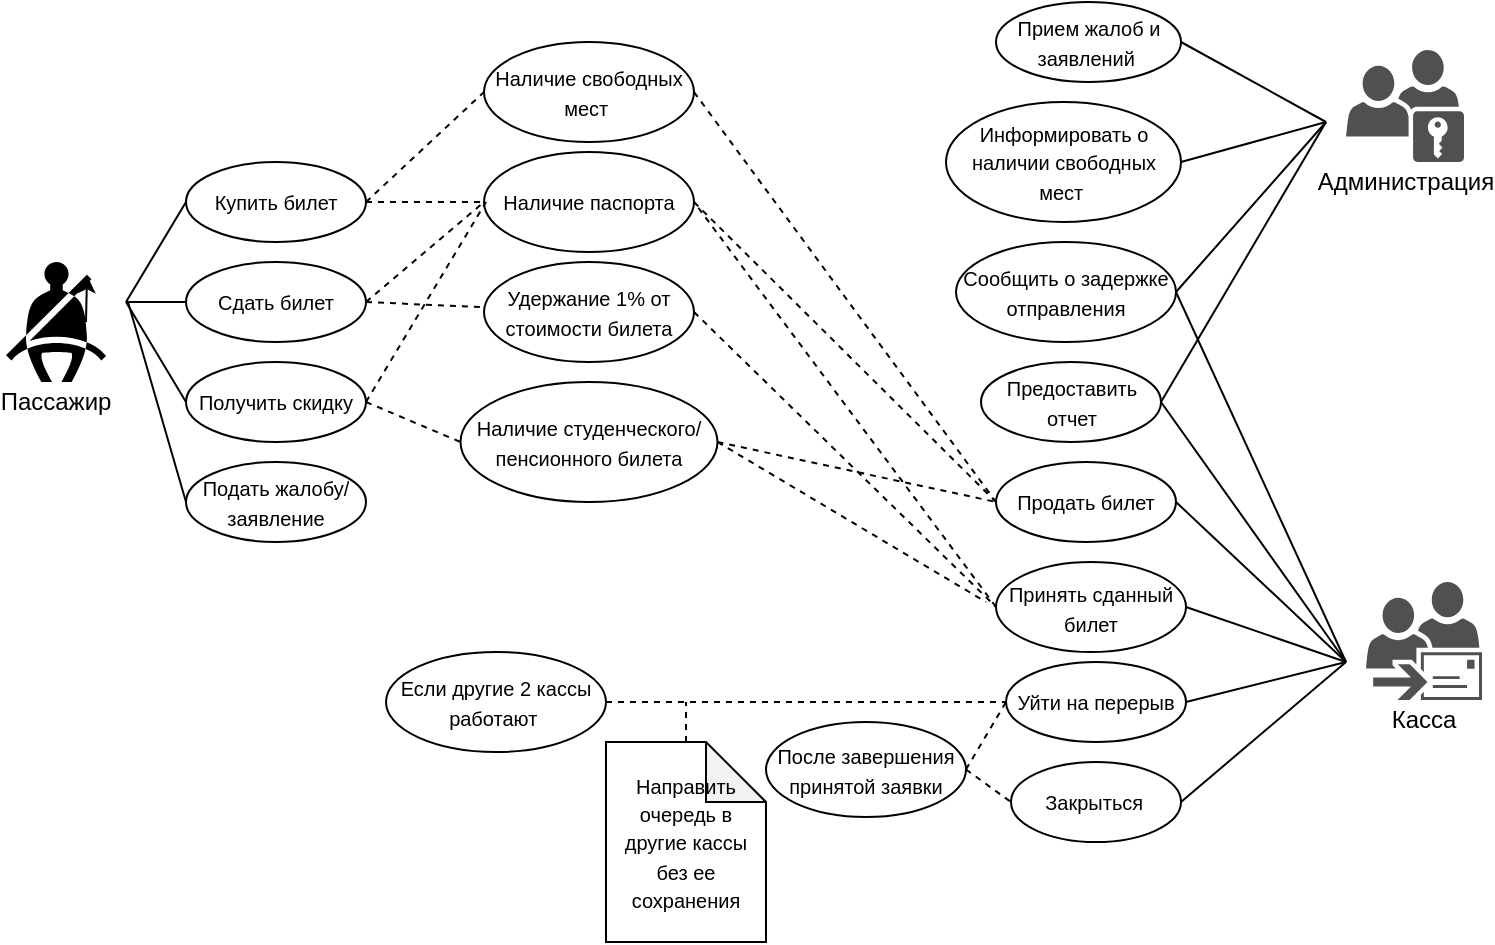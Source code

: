 <mxfile version="13.10.3" type="github">
  <diagram id="C5RBs43oDa-KdzZeNtuy" name="Page-1">
    <mxGraphModel dx="582" dy="1556" grid="1" gridSize="10" guides="1" tooltips="1" connect="1" arrows="1" fold="1" page="1" pageScale="1" pageWidth="827" pageHeight="1169" math="0" shadow="0">
      <root>
        <mxCell id="WIyWlLk6GJQsqaUBKTNV-0" />
        <mxCell id="WIyWlLk6GJQsqaUBKTNV-1" parent="WIyWlLk6GJQsqaUBKTNV-0" />
        <mxCell id="f7wdTwSCjIjWg6UEDFdK-22" value="" style="shape=mxgraph.signs.transportation.seat_belt;html=1;pointerEvents=1;fillColor=#000000;strokeColor=none;verticalLabelPosition=bottom;verticalAlign=top;align=center;" parent="WIyWlLk6GJQsqaUBKTNV-1" vertex="1">
          <mxGeometry x="70" y="60" width="50" height="60" as="geometry" />
        </mxCell>
        <mxCell id="f7wdTwSCjIjWg6UEDFdK-23" value="" style="pointerEvents=1;shadow=0;dashed=0;html=1;strokeColor=none;fillColor=#505050;labelPosition=center;verticalLabelPosition=bottom;verticalAlign=top;outlineConnect=0;align=center;shape=mxgraph.office.users.dynamic_distribution_group;" parent="WIyWlLk6GJQsqaUBKTNV-1" vertex="1">
          <mxGeometry x="750" y="220" width="58" height="59" as="geometry" />
        </mxCell>
        <mxCell id="f7wdTwSCjIjWg6UEDFdK-59" value="" style="endArrow=none;dashed=1;html=1;exitX=0.5;exitY=0;exitDx=0;exitDy=0;exitPerimeter=0;" parent="WIyWlLk6GJQsqaUBKTNV-1" source="ywaL2FlmHNc8roGdRpwy-1" edge="1">
          <mxGeometry width="50" height="50" relative="1" as="geometry">
            <mxPoint x="328" y="320" as="sourcePoint" />
            <mxPoint x="410" y="280" as="targetPoint" />
          </mxGeometry>
        </mxCell>
        <mxCell id="L67WB2BqQXpDFs7ZTnaK-0" value="&lt;font style=&quot;font-size: 10px&quot;&gt;Купить билет&lt;/font&gt;" style="ellipse;whiteSpace=wrap;html=1;" parent="WIyWlLk6GJQsqaUBKTNV-1" vertex="1">
          <mxGeometry x="160" y="10" width="90" height="40" as="geometry" />
        </mxCell>
        <mxCell id="L67WB2BqQXpDFs7ZTnaK-1" value="&lt;font style=&quot;font-size: 10px&quot;&gt;Сдать билет&lt;/font&gt;" style="ellipse;whiteSpace=wrap;html=1;" parent="WIyWlLk6GJQsqaUBKTNV-1" vertex="1">
          <mxGeometry x="160" y="60" width="90" height="40" as="geometry" />
        </mxCell>
        <mxCell id="L67WB2BqQXpDFs7ZTnaK-2" value="&lt;font style=&quot;font-size: 10px&quot;&gt;Получить скидку&lt;/font&gt;" style="ellipse;whiteSpace=wrap;html=1;" parent="WIyWlLk6GJQsqaUBKTNV-1" vertex="1">
          <mxGeometry x="160" y="110" width="90" height="40" as="geometry" />
        </mxCell>
        <mxCell id="L67WB2BqQXpDFs7ZTnaK-4" value="&lt;span style=&quot;font-size: 10px&quot;&gt;Наличие свободных мест&amp;nbsp;&lt;/span&gt;" style="ellipse;whiteSpace=wrap;html=1;" parent="WIyWlLk6GJQsqaUBKTNV-1" vertex="1">
          <mxGeometry x="309" y="-50" width="105" height="50" as="geometry" />
        </mxCell>
        <mxCell id="L67WB2BqQXpDFs7ZTnaK-5" value="&lt;span style=&quot;font-size: 10px&quot;&gt;Наличие паспорта&lt;/span&gt;" style="ellipse;whiteSpace=wrap;html=1;" parent="WIyWlLk6GJQsqaUBKTNV-1" vertex="1">
          <mxGeometry x="309" y="5" width="105" height="50" as="geometry" />
        </mxCell>
        <mxCell id="L67WB2BqQXpDFs7ZTnaK-8" value="&lt;span style=&quot;font-size: 10px&quot;&gt;Наличие студенческого/пенсионного билета&lt;/span&gt;" style="ellipse;whiteSpace=wrap;html=1;" parent="WIyWlLk6GJQsqaUBKTNV-1" vertex="1">
          <mxGeometry x="297.25" y="120" width="128.5" height="60" as="geometry" />
        </mxCell>
        <mxCell id="L67WB2BqQXpDFs7ZTnaK-6" value="&lt;span style=&quot;font-size: 10px&quot;&gt;Удержание 1% от стоимости билета&lt;/span&gt;" style="ellipse;whiteSpace=wrap;html=1;" parent="WIyWlLk6GJQsqaUBKTNV-1" vertex="1">
          <mxGeometry x="309" y="60" width="105" height="50" as="geometry" />
        </mxCell>
        <mxCell id="p_SPjtKvWzL-hsWBa0IK-1" value="&lt;span style=&quot;font-size: 10px&quot;&gt;Продать билет&lt;/span&gt;" style="ellipse;whiteSpace=wrap;html=1;" parent="WIyWlLk6GJQsqaUBKTNV-1" vertex="1">
          <mxGeometry x="565" y="160" width="90" height="40" as="geometry" />
        </mxCell>
        <mxCell id="p_SPjtKvWzL-hsWBa0IK-4" value="&lt;span style=&quot;font-size: 10px&quot;&gt;Принять сданный билет&lt;/span&gt;&lt;span style=&quot;color: rgba(0 , 0 , 0 , 0) ; font-family: monospace ; font-size: 0px&quot;&gt;%3CmxGraphModel%3E%3Croot%3E%3CmxCell%20id%3D%220%22%2F%3E%3CmxCell%20id%3D%221%22%20parent%3D%220%22%2F%3E%3CmxCell%20id%3D%222%22%20value%3D%22%26lt%3Bspan%20style%3D%26quot%3Bfont-size%3A%2010px%26quot%3B%26gt%3B%D0%9F%D1%80%D0%BE%D0%B4%D0%B0%D1%82%D1%8C%20%D0%B1%D0%B8%D0%BB%D0%B5%D1%82%26lt%3B%2Fspan%26gt%3B%22%20style%3D%22ellipse%3BwhiteSpace%3Dwrap%3Bhtml%3D1%3B%22%20vertex%3D%221%22%20parent%3D%221%22%3E%3CmxGeometry%20x%3D%22580%22%20y%3D%22135%22%20width%3D%2290%22%20height%3D%2240%22%20as%3D%22geometry%22%2F%3E%3C%2FmxCell%3E%3C%2Froot%3E%3C%2FmxGraphModel%3E&lt;/span&gt;" style="ellipse;whiteSpace=wrap;html=1;" parent="WIyWlLk6GJQsqaUBKTNV-1" vertex="1">
          <mxGeometry x="565" y="210" width="95" height="45" as="geometry" />
        </mxCell>
        <mxCell id="p_SPjtKvWzL-hsWBa0IK-5" value="&lt;span style=&quot;font-size: 10px&quot;&gt;Уйти на перерыв&lt;/span&gt;" style="ellipse;whiteSpace=wrap;html=1;" parent="WIyWlLk6GJQsqaUBKTNV-1" vertex="1">
          <mxGeometry x="570" y="260" width="90" height="40" as="geometry" />
        </mxCell>
        <mxCell id="p_SPjtKvWzL-hsWBa0IK-7" value="&lt;span style=&quot;font-size: 10px&quot;&gt;Предоставить&lt;br&gt;отчет&lt;/span&gt;" style="ellipse;whiteSpace=wrap;html=1;" parent="WIyWlLk6GJQsqaUBKTNV-1" vertex="1">
          <mxGeometry x="557.5" y="110" width="90" height="40" as="geometry" />
        </mxCell>
        <mxCell id="p_SPjtKvWzL-hsWBa0IK-8" value="&lt;span style=&quot;font-size: 10px&quot;&gt;Закрыться&amp;nbsp;&lt;/span&gt;" style="ellipse;whiteSpace=wrap;html=1;" parent="WIyWlLk6GJQsqaUBKTNV-1" vertex="1">
          <mxGeometry x="572.5" y="310" width="85" height="40" as="geometry" />
        </mxCell>
        <mxCell id="p_SPjtKvWzL-hsWBa0IK-10" value="&lt;span style=&quot;font-size: 10px&quot;&gt;Сообщить о задержке отправления&lt;/span&gt;" style="ellipse;whiteSpace=wrap;html=1;" parent="WIyWlLk6GJQsqaUBKTNV-1" vertex="1">
          <mxGeometry x="545" y="50" width="110" height="50" as="geometry" />
        </mxCell>
        <mxCell id="p_SPjtKvWzL-hsWBa0IK-11" value="&lt;span style=&quot;font-size: 10px&quot;&gt;Если другие 2 кассы работают&amp;nbsp;&lt;/span&gt;" style="ellipse;whiteSpace=wrap;html=1;" parent="WIyWlLk6GJQsqaUBKTNV-1" vertex="1">
          <mxGeometry x="260" y="255" width="110" height="50" as="geometry" />
        </mxCell>
        <mxCell id="p_SPjtKvWzL-hsWBa0IK-12" value="&lt;span style=&quot;font-size: 10px&quot;&gt;После завершения принятой заявки&lt;/span&gt;" style="ellipse;whiteSpace=wrap;html=1;" parent="WIyWlLk6GJQsqaUBKTNV-1" vertex="1">
          <mxGeometry x="450" y="290" width="100" height="47.5" as="geometry" />
        </mxCell>
        <mxCell id="p_SPjtKvWzL-hsWBa0IK-15" value="" style="pointerEvents=1;shadow=0;dashed=0;html=1;strokeColor=none;fillColor=#505050;labelPosition=center;verticalLabelPosition=bottom;verticalAlign=top;outlineConnect=0;align=center;shape=mxgraph.office.security.role_group;" parent="WIyWlLk6GJQsqaUBKTNV-1" vertex="1">
          <mxGeometry x="740" y="-46" width="59" height="56" as="geometry" />
        </mxCell>
        <mxCell id="p_SPjtKvWzL-hsWBa0IK-20" value="" style="endArrow=none;html=1;entryX=0;entryY=0.5;entryDx=0;entryDy=0;" parent="WIyWlLk6GJQsqaUBKTNV-1" target="L67WB2BqQXpDFs7ZTnaK-0" edge="1">
          <mxGeometry width="50" height="50" relative="1" as="geometry">
            <mxPoint x="130" y="80" as="sourcePoint" />
            <mxPoint x="490" y="40" as="targetPoint" />
          </mxGeometry>
        </mxCell>
        <mxCell id="p_SPjtKvWzL-hsWBa0IK-21" value="" style="endArrow=none;html=1;entryX=0;entryY=0.5;entryDx=0;entryDy=0;" parent="WIyWlLk6GJQsqaUBKTNV-1" target="L67WB2BqQXpDFs7ZTnaK-1" edge="1">
          <mxGeometry width="50" height="50" relative="1" as="geometry">
            <mxPoint x="130" y="80" as="sourcePoint" />
            <mxPoint x="170" y="40" as="targetPoint" />
          </mxGeometry>
        </mxCell>
        <mxCell id="p_SPjtKvWzL-hsWBa0IK-22" style="edgeStyle=orthogonalEdgeStyle;rounded=0;orthogonalLoop=1;jettySize=auto;html=1;exitX=0.8;exitY=0.5;exitDx=0;exitDy=0;exitPerimeter=0;entryX=0.81;entryY=0.11;entryDx=0;entryDy=0;entryPerimeter=0;" parent="WIyWlLk6GJQsqaUBKTNV-1" source="f7wdTwSCjIjWg6UEDFdK-22" target="f7wdTwSCjIjWg6UEDFdK-22" edge="1">
          <mxGeometry relative="1" as="geometry" />
        </mxCell>
        <mxCell id="p_SPjtKvWzL-hsWBa0IK-23" value="" style="endArrow=none;html=1;exitX=0;exitY=0.5;exitDx=0;exitDy=0;" parent="WIyWlLk6GJQsqaUBKTNV-1" source="L67WB2BqQXpDFs7ZTnaK-2" edge="1">
          <mxGeometry width="50" height="50" relative="1" as="geometry">
            <mxPoint x="130" y="190" as="sourcePoint" />
            <mxPoint x="130" y="80" as="targetPoint" />
          </mxGeometry>
        </mxCell>
        <mxCell id="p_SPjtKvWzL-hsWBa0IK-33" value="" style="endArrow=none;html=1;exitX=1;exitY=0.5;exitDx=0;exitDy=0;" parent="WIyWlLk6GJQsqaUBKTNV-1" source="p_SPjtKvWzL-hsWBa0IK-5" edge="1">
          <mxGeometry width="50" height="50" relative="1" as="geometry">
            <mxPoint x="680" y="290" as="sourcePoint" />
            <mxPoint x="740" y="260" as="targetPoint" />
          </mxGeometry>
        </mxCell>
        <mxCell id="p_SPjtKvWzL-hsWBa0IK-34" value="" style="endArrow=none;html=1;exitX=1;exitY=0.5;exitDx=0;exitDy=0;" parent="WIyWlLk6GJQsqaUBKTNV-1" source="p_SPjtKvWzL-hsWBa0IK-4" edge="1">
          <mxGeometry width="50" height="50" relative="1" as="geometry">
            <mxPoint x="675" y="270" as="sourcePoint" />
            <mxPoint x="740" y="260" as="targetPoint" />
          </mxGeometry>
        </mxCell>
        <mxCell id="p_SPjtKvWzL-hsWBa0IK-35" value="" style="endArrow=none;html=1;exitX=1;exitY=0.5;exitDx=0;exitDy=0;" parent="WIyWlLk6GJQsqaUBKTNV-1" source="p_SPjtKvWzL-hsWBa0IK-7" edge="1">
          <mxGeometry width="50" height="50" relative="1" as="geometry">
            <mxPoint x="680" y="340" as="sourcePoint" />
            <mxPoint x="740" y="260" as="targetPoint" />
          </mxGeometry>
        </mxCell>
        <mxCell id="p_SPjtKvWzL-hsWBa0IK-36" value="" style="endArrow=none;html=1;exitX=1;exitY=0.5;exitDx=0;exitDy=0;" parent="WIyWlLk6GJQsqaUBKTNV-1" source="p_SPjtKvWzL-hsWBa0IK-1" edge="1">
          <mxGeometry width="50" height="50" relative="1" as="geometry">
            <mxPoint x="670" y="270" as="sourcePoint" />
            <mxPoint x="740" y="260" as="targetPoint" />
          </mxGeometry>
        </mxCell>
        <mxCell id="p_SPjtKvWzL-hsWBa0IK-37" value="" style="endArrow=none;html=1;exitX=1;exitY=0.5;exitDx=0;exitDy=0;" parent="WIyWlLk6GJQsqaUBKTNV-1" source="p_SPjtKvWzL-hsWBa0IK-10" edge="1">
          <mxGeometry width="50" height="50" relative="1" as="geometry">
            <mxPoint x="680" y="425" as="sourcePoint" />
            <mxPoint x="740" y="260" as="targetPoint" />
          </mxGeometry>
        </mxCell>
        <mxCell id="p_SPjtKvWzL-hsWBa0IK-41" value="" style="endArrow=none;dashed=1;html=1;exitX=1;exitY=0.5;exitDx=0;exitDy=0;entryX=0;entryY=0.5;entryDx=0;entryDy=0;" parent="WIyWlLk6GJQsqaUBKTNV-1" source="L67WB2BqQXpDFs7ZTnaK-0" target="L67WB2BqQXpDFs7ZTnaK-5" edge="1">
          <mxGeometry width="50" height="50" relative="1" as="geometry">
            <mxPoint x="450" y="210" as="sourcePoint" />
            <mxPoint x="500" y="160" as="targetPoint" />
          </mxGeometry>
        </mxCell>
        <mxCell id="p_SPjtKvWzL-hsWBa0IK-42" value="" style="endArrow=none;dashed=1;html=1;exitX=1;exitY=0.5;exitDx=0;exitDy=0;" parent="WIyWlLk6GJQsqaUBKTNV-1" source="L67WB2BqQXpDFs7ZTnaK-1" target="L67WB2BqQXpDFs7ZTnaK-6" edge="1">
          <mxGeometry width="50" height="50" relative="1" as="geometry">
            <mxPoint x="250" y="120" as="sourcePoint" />
            <mxPoint x="311" y="75" as="targetPoint" />
          </mxGeometry>
        </mxCell>
        <mxCell id="p_SPjtKvWzL-hsWBa0IK-43" value="" style="endArrow=none;dashed=1;html=1;exitX=1;exitY=0.5;exitDx=0;exitDy=0;entryX=0;entryY=0.5;entryDx=0;entryDy=0;" parent="WIyWlLk6GJQsqaUBKTNV-1" source="L67WB2BqQXpDFs7ZTnaK-4" target="p_SPjtKvWzL-hsWBa0IK-1" edge="1">
          <mxGeometry width="50" height="50" relative="1" as="geometry">
            <mxPoint x="450" y="60" as="sourcePoint" />
            <mxPoint x="570" y="170" as="targetPoint" />
          </mxGeometry>
        </mxCell>
        <mxCell id="p_SPjtKvWzL-hsWBa0IK-44" value="" style="endArrow=none;dashed=1;html=1;exitX=1;exitY=0.5;exitDx=0;exitDy=0;entryX=0;entryY=0.5;entryDx=0;entryDy=0;" parent="WIyWlLk6GJQsqaUBKTNV-1" source="L67WB2BqQXpDFs7ZTnaK-0" target="L67WB2BqQXpDFs7ZTnaK-4" edge="1">
          <mxGeometry width="50" height="50" relative="1" as="geometry">
            <mxPoint x="450" y="60" as="sourcePoint" />
            <mxPoint x="270" y="-30" as="targetPoint" />
          </mxGeometry>
        </mxCell>
        <mxCell id="p_SPjtKvWzL-hsWBa0IK-45" value="" style="endArrow=none;dashed=1;html=1;entryX=0;entryY=0.5;entryDx=0;entryDy=0;exitX=1;exitY=0.5;exitDx=0;exitDy=0;" parent="WIyWlLk6GJQsqaUBKTNV-1" source="L67WB2BqQXpDFs7ZTnaK-1" target="L67WB2BqQXpDFs7ZTnaK-5" edge="1">
          <mxGeometry width="50" height="50" relative="1" as="geometry">
            <mxPoint x="264" y="40" as="sourcePoint" />
            <mxPoint x="314" y="-10" as="targetPoint" />
          </mxGeometry>
        </mxCell>
        <mxCell id="p_SPjtKvWzL-hsWBa0IK-47" value="" style="endArrow=none;dashed=1;html=1;exitX=1;exitY=0.5;exitDx=0;exitDy=0;entryX=0;entryY=0.5;entryDx=0;entryDy=0;" parent="WIyWlLk6GJQsqaUBKTNV-1" source="L67WB2BqQXpDFs7ZTnaK-2" target="L67WB2BqQXpDFs7ZTnaK-8" edge="1">
          <mxGeometry width="50" height="50" relative="1" as="geometry">
            <mxPoint x="260" y="95" as="sourcePoint" />
            <mxPoint x="319" y="95" as="targetPoint" />
          </mxGeometry>
        </mxCell>
        <mxCell id="p_SPjtKvWzL-hsWBa0IK-48" value="" style="endArrow=none;dashed=1;html=1;entryX=1;entryY=0.5;entryDx=0;entryDy=0;exitX=0;exitY=0.5;exitDx=0;exitDy=0;" parent="WIyWlLk6GJQsqaUBKTNV-1" source="p_SPjtKvWzL-hsWBa0IK-4" target="L67WB2BqQXpDFs7ZTnaK-5" edge="1">
          <mxGeometry width="50" height="50" relative="1" as="geometry">
            <mxPoint x="432" y="153" as="sourcePoint" />
            <mxPoint x="530" y="170" as="targetPoint" />
          </mxGeometry>
        </mxCell>
        <mxCell id="p_SPjtKvWzL-hsWBa0IK-49" value="" style="endArrow=none;dashed=1;html=1;exitX=1;exitY=0.5;exitDx=0;exitDy=0;entryX=0;entryY=0.5;entryDx=0;entryDy=0;" parent="WIyWlLk6GJQsqaUBKTNV-1" source="L67WB2BqQXpDFs7ZTnaK-6" target="p_SPjtKvWzL-hsWBa0IK-4" edge="1">
          <mxGeometry width="50" height="50" relative="1" as="geometry">
            <mxPoint x="450" y="210" as="sourcePoint" />
            <mxPoint x="500" y="160" as="targetPoint" />
          </mxGeometry>
        </mxCell>
        <mxCell id="p_SPjtKvWzL-hsWBa0IK-50" value="" style="endArrow=none;dashed=1;html=1;exitX=1;exitY=0.5;exitDx=0;exitDy=0;entryX=0;entryY=0.5;entryDx=0;entryDy=0;" parent="WIyWlLk6GJQsqaUBKTNV-1" source="L67WB2BqQXpDFs7ZTnaK-5" target="p_SPjtKvWzL-hsWBa0IK-1" edge="1">
          <mxGeometry width="50" height="50" relative="1" as="geometry">
            <mxPoint x="450" y="210" as="sourcePoint" />
            <mxPoint x="550" y="170" as="targetPoint" />
          </mxGeometry>
        </mxCell>
        <mxCell id="p_SPjtKvWzL-hsWBa0IK-51" value="" style="endArrow=none;dashed=1;html=1;exitX=1;exitY=0.5;exitDx=0;exitDy=0;entryX=0;entryY=0.5;entryDx=0;entryDy=0;" parent="WIyWlLk6GJQsqaUBKTNV-1" source="L67WB2BqQXpDFs7ZTnaK-8" target="p_SPjtKvWzL-hsWBa0IK-1" edge="1">
          <mxGeometry width="50" height="50" relative="1" as="geometry">
            <mxPoint x="450" y="210" as="sourcePoint" />
            <mxPoint x="500" y="160" as="targetPoint" />
          </mxGeometry>
        </mxCell>
        <mxCell id="p_SPjtKvWzL-hsWBa0IK-52" value="" style="endArrow=none;dashed=1;html=1;exitX=1;exitY=0.5;exitDx=0;exitDy=0;entryX=0;entryY=0.5;entryDx=0;entryDy=0;" parent="WIyWlLk6GJQsqaUBKTNV-1" source="p_SPjtKvWzL-hsWBa0IK-11" target="p_SPjtKvWzL-hsWBa0IK-5" edge="1">
          <mxGeometry width="50" height="50" relative="1" as="geometry">
            <mxPoint x="400" y="300" as="sourcePoint" />
            <mxPoint x="570" y="295" as="targetPoint" />
          </mxGeometry>
        </mxCell>
        <mxCell id="p_SPjtKvWzL-hsWBa0IK-56" value="" style="endArrow=none;dashed=1;html=1;entryX=0;entryY=0.5;entryDx=0;entryDy=0;exitX=1;exitY=0.5;exitDx=0;exitDy=0;" parent="WIyWlLk6GJQsqaUBKTNV-1" source="p_SPjtKvWzL-hsWBa0IK-12" target="p_SPjtKvWzL-hsWBa0IK-8" edge="1">
          <mxGeometry width="50" height="50" relative="1" as="geometry">
            <mxPoint x="530" y="360" as="sourcePoint" />
            <mxPoint x="610" y="340" as="targetPoint" />
          </mxGeometry>
        </mxCell>
        <mxCell id="p_SPjtKvWzL-hsWBa0IK-57" value="" style="endArrow=none;dashed=1;html=1;exitX=1;exitY=0.5;exitDx=0;exitDy=0;entryX=0;entryY=0.5;entryDx=0;entryDy=0;" parent="WIyWlLk6GJQsqaUBKTNV-1" source="p_SPjtKvWzL-hsWBa0IK-12" target="p_SPjtKvWzL-hsWBa0IK-5" edge="1">
          <mxGeometry width="50" height="50" relative="1" as="geometry">
            <mxPoint x="560" y="390" as="sourcePoint" />
            <mxPoint x="610" y="340" as="targetPoint" />
          </mxGeometry>
        </mxCell>
        <mxCell id="p_SPjtKvWzL-hsWBa0IK-58" value="" style="endArrow=none;html=1;entryX=1;entryY=0.5;entryDx=0;entryDy=0;" parent="WIyWlLk6GJQsqaUBKTNV-1" target="p_SPjtKvWzL-hsWBa0IK-8" edge="1">
          <mxGeometry width="50" height="50" relative="1" as="geometry">
            <mxPoint x="740" y="260" as="sourcePoint" />
            <mxPoint x="550" y="400" as="targetPoint" />
          </mxGeometry>
        </mxCell>
        <mxCell id="ywaL2FlmHNc8roGdRpwy-1" value="&lt;span style=&quot;font-size: 10px&quot;&gt;Направить очередь в другие кассы без ее сохранения&lt;/span&gt;" style="shape=note;whiteSpace=wrap;html=1;backgroundOutline=1;darkOpacity=0.05;" parent="WIyWlLk6GJQsqaUBKTNV-1" vertex="1">
          <mxGeometry x="370" y="300" width="80" height="100" as="geometry" />
        </mxCell>
        <mxCell id="ywaL2FlmHNc8roGdRpwy-2" value="&lt;span style=&quot;font-size: 10px&quot;&gt;Информировать о наличии свободных мест&amp;nbsp;&lt;/span&gt;" style="ellipse;whiteSpace=wrap;html=1;" parent="WIyWlLk6GJQsqaUBKTNV-1" vertex="1">
          <mxGeometry x="540" y="-20" width="117.5" height="60" as="geometry" />
        </mxCell>
        <mxCell id="ywaL2FlmHNc8roGdRpwy-3" value="" style="endArrow=none;html=1;entryX=1;entryY=0.5;entryDx=0;entryDy=0;" parent="WIyWlLk6GJQsqaUBKTNV-1" target="ywaL2FlmHNc8roGdRpwy-2" edge="1">
          <mxGeometry width="50" height="50" relative="1" as="geometry">
            <mxPoint x="730" y="-10" as="sourcePoint" />
            <mxPoint x="620" y="-120" as="targetPoint" />
          </mxGeometry>
        </mxCell>
        <mxCell id="ywaL2FlmHNc8roGdRpwy-4" value="" style="endArrow=none;html=1;entryX=1;entryY=0.5;entryDx=0;entryDy=0;" parent="WIyWlLk6GJQsqaUBKTNV-1" target="p_SPjtKvWzL-hsWBa0IK-10" edge="1">
          <mxGeometry width="50" height="50" relative="1" as="geometry">
            <mxPoint x="730" y="-10" as="sourcePoint" />
            <mxPoint x="665.0" y="-45" as="targetPoint" />
          </mxGeometry>
        </mxCell>
        <mxCell id="ywaL2FlmHNc8roGdRpwy-5" value="" style="endArrow=none;html=1;entryX=1;entryY=0.5;entryDx=0;entryDy=0;" parent="WIyWlLk6GJQsqaUBKTNV-1" target="p_SPjtKvWzL-hsWBa0IK-7" edge="1">
          <mxGeometry width="50" height="50" relative="1" as="geometry">
            <mxPoint x="730" y="-10" as="sourcePoint" />
            <mxPoint x="650" y="60" as="targetPoint" />
          </mxGeometry>
        </mxCell>
        <mxCell id="ywaL2FlmHNc8roGdRpwy-6" value="&lt;font style=&quot;font-size: 10px&quot;&gt;Прием жалоб и заявлений&amp;nbsp;&lt;/font&gt;" style="ellipse;whiteSpace=wrap;html=1;" parent="WIyWlLk6GJQsqaUBKTNV-1" vertex="1">
          <mxGeometry x="565" y="-70" width="92.5" height="40" as="geometry" />
        </mxCell>
        <mxCell id="ywaL2FlmHNc8roGdRpwy-7" value="" style="endArrow=none;html=1;entryX=1;entryY=0.5;entryDx=0;entryDy=0;" parent="WIyWlLk6GJQsqaUBKTNV-1" target="ywaL2FlmHNc8roGdRpwy-6" edge="1">
          <mxGeometry width="50" height="50" relative="1" as="geometry">
            <mxPoint x="730" y="-10" as="sourcePoint" />
            <mxPoint x="667.5" y="25" as="targetPoint" />
          </mxGeometry>
        </mxCell>
        <mxCell id="ywaL2FlmHNc8roGdRpwy-8" value="" style="endArrow=none;dashed=1;html=1;exitX=1;exitY=0.5;exitDx=0;exitDy=0;" parent="WIyWlLk6GJQsqaUBKTNV-1" source="L67WB2BqQXpDFs7ZTnaK-2" edge="1">
          <mxGeometry width="50" height="50" relative="1" as="geometry">
            <mxPoint x="260" y="90" as="sourcePoint" />
            <mxPoint x="310" y="30" as="targetPoint" />
          </mxGeometry>
        </mxCell>
        <mxCell id="ywaL2FlmHNc8roGdRpwy-9" value="" style="endArrow=none;dashed=1;html=1;exitX=1;exitY=0.5;exitDx=0;exitDy=0;" parent="WIyWlLk6GJQsqaUBKTNV-1" source="L67WB2BqQXpDFs7ZTnaK-8" edge="1">
          <mxGeometry width="50" height="50" relative="1" as="geometry">
            <mxPoint x="435.75" y="160" as="sourcePoint" />
            <mxPoint x="560" y="230" as="targetPoint" />
          </mxGeometry>
        </mxCell>
        <mxCell id="ywaL2FlmHNc8roGdRpwy-10" value="&lt;font style=&quot;font-size: 10px&quot;&gt;Подать жалобу/заявление&lt;/font&gt;" style="ellipse;whiteSpace=wrap;html=1;" parent="WIyWlLk6GJQsqaUBKTNV-1" vertex="1">
          <mxGeometry x="160" y="160" width="90" height="40" as="geometry" />
        </mxCell>
        <mxCell id="ywaL2FlmHNc8roGdRpwy-11" value="" style="endArrow=none;html=1;exitX=0;exitY=0.5;exitDx=0;exitDy=0;" parent="WIyWlLk6GJQsqaUBKTNV-1" source="ywaL2FlmHNc8roGdRpwy-10" edge="1">
          <mxGeometry width="50" height="50" relative="1" as="geometry">
            <mxPoint x="170" y="140" as="sourcePoint" />
            <mxPoint x="131" y="80" as="targetPoint" />
          </mxGeometry>
        </mxCell>
        <mxCell id="yp4dw3SsH-dZQDgU9bYl-0" value="Пассажир" style="text;html=1;strokeColor=none;fillColor=none;align=center;verticalAlign=middle;whiteSpace=wrap;rounded=0;" vertex="1" parent="WIyWlLk6GJQsqaUBKTNV-1">
          <mxGeometry x="75" y="120" width="40" height="20" as="geometry" />
        </mxCell>
        <mxCell id="yp4dw3SsH-dZQDgU9bYl-1" value="Администрация" style="text;html=1;strokeColor=none;fillColor=none;align=center;verticalAlign=middle;whiteSpace=wrap;rounded=0;" vertex="1" parent="WIyWlLk6GJQsqaUBKTNV-1">
          <mxGeometry x="749.5" y="10" width="40" height="20" as="geometry" />
        </mxCell>
        <mxCell id="yp4dw3SsH-dZQDgU9bYl-3" value="Касса" style="text;html=1;strokeColor=none;fillColor=none;align=center;verticalAlign=middle;whiteSpace=wrap;rounded=0;" vertex="1" parent="WIyWlLk6GJQsqaUBKTNV-1">
          <mxGeometry x="759" y="279" width="40" height="20" as="geometry" />
        </mxCell>
      </root>
    </mxGraphModel>
  </diagram>
</mxfile>
